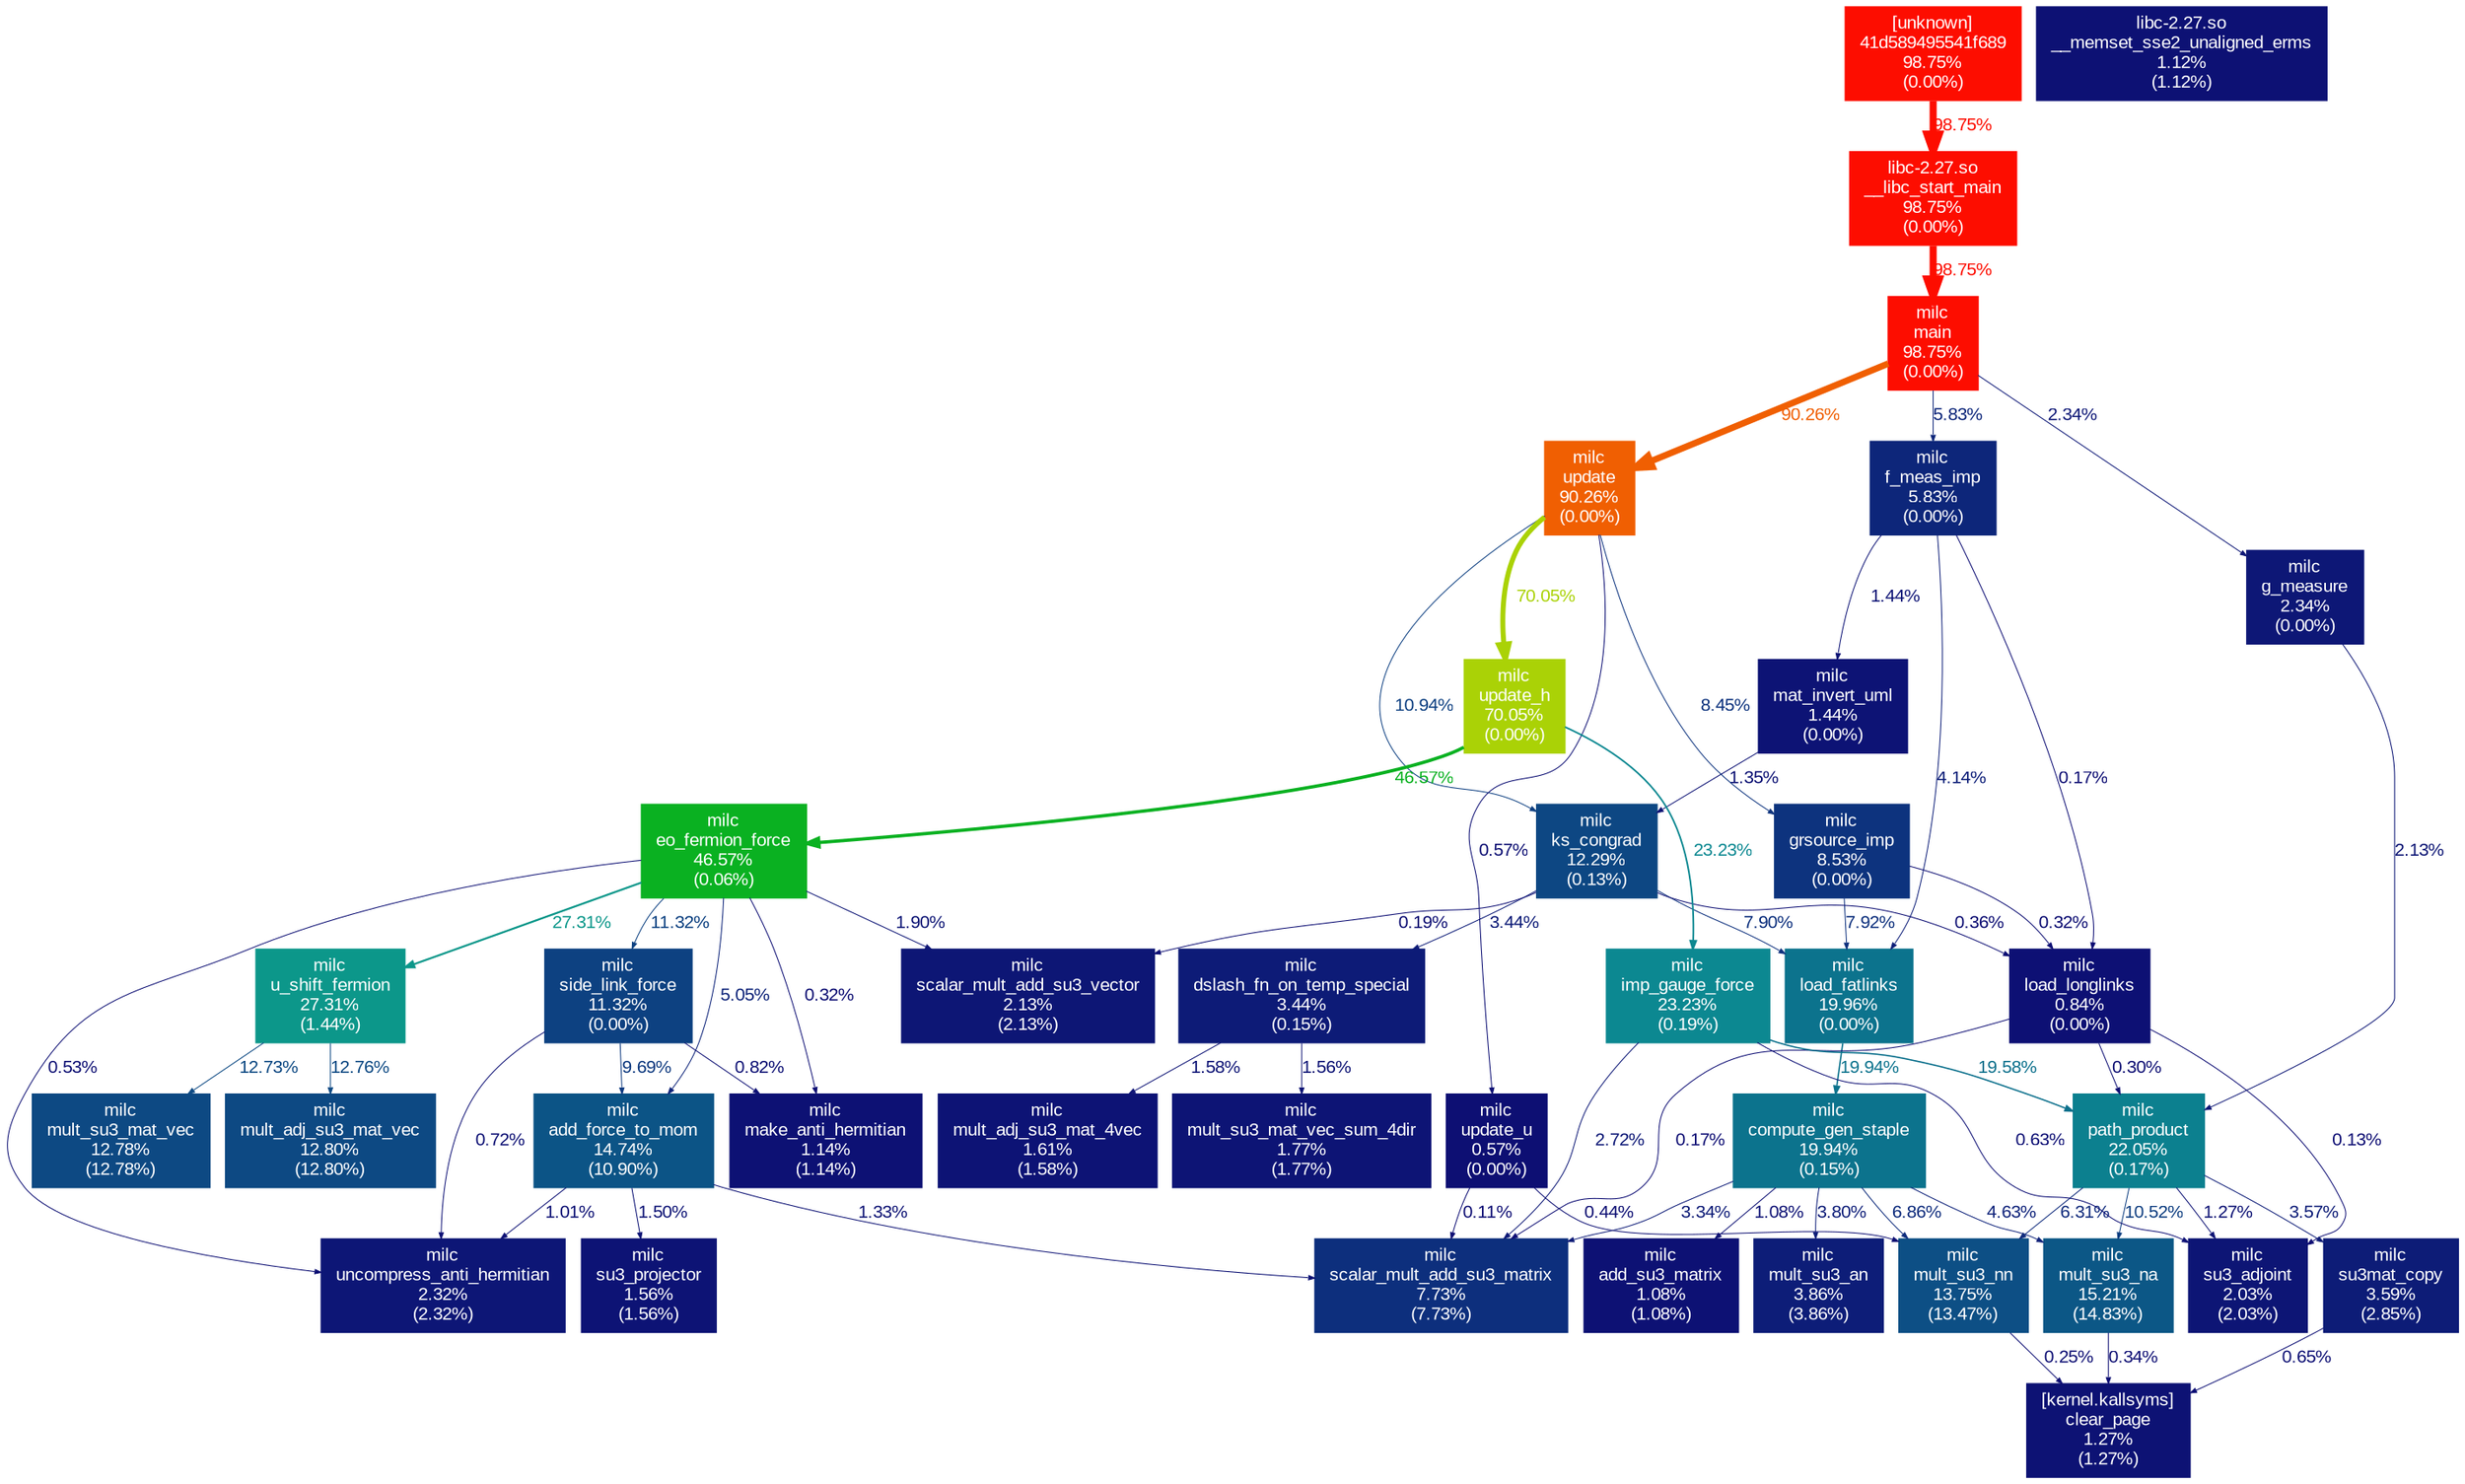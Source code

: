 digraph {
	graph [fontname=Arial, nodesep=0.125, ranksep=0.25];
	node [fontcolor=white, fontname=Arial, height=0, shape=box, style=filled, width=0];
	edge [fontname=Arial];
	"41d589495541f689:[unknown]" [color="#fd0d00", fontcolor="#ffffff", fontsize="10.00", label="[unknown]\n41d589495541f689\n98.75%\n(0.00%)"];
	"41d589495541f689:[unknown]" -> "__libc_start_main:/lib64/libc-2.27.so" [arrowsize="0.99", color="#fd0d00", fontcolor="#fd0d00", fontsize="10.00", label="98.75%", labeldistance="3.95", penwidth="3.95"];
	"__libc_start_main:/lib64/libc-2.27.so" [color="#fd0d00", fontcolor="#ffffff", fontsize="10.00", label="libc-2.27.so\n__libc_start_main\n98.75%\n(0.00%)"];
	"__libc_start_main:/lib64/libc-2.27.so" -> "main:/scratch/s1576261/spec-prof/install-spec-prof/CPU2006/433.milc/exe/milc" [arrowsize="0.99", color="#fd0d00", fontcolor="#fd0d00", fontsize="10.00", label="98.75%", labeldistance="3.95", penwidth="3.95"];
	"__memset_sse2_unaligned_erms:/lib64/libc-2.27.so" [color="#0d1174", fontcolor="#ffffff", fontsize="10.00", label="libc-2.27.so\n__memset_sse2_unaligned_erms\n1.12%\n(1.12%)"];
	"add_force_to_mom:/scratch/s1576261/spec-prof/install-spec-prof/CPU2006/433.milc/exe/milc" [color="#0c5486", fontcolor="#ffffff", fontsize="10.00", label="milc\nadd_force_to_mom\n14.74%\n(10.90%)"];
	"add_force_to_mom:/scratch/s1576261/spec-prof/install-spec-prof/CPU2006/433.milc/exe/milc" -> "scalar_mult_add_su3_matrix:/scratch/s1576261/spec-prof/install-spec-prof/CPU2006/433.milc/exe/milc" [arrowsize="0.35", color="#0d1274", fontcolor="#0d1274", fontsize="10.00", label="1.33%", labeldistance="0.50", penwidth="0.50"];
	"add_force_to_mom:/scratch/s1576261/spec-prof/install-spec-prof/CPU2006/433.milc/exe/milc" -> "su3_projector:/scratch/s1576261/spec-prof/install-spec-prof/CPU2006/433.milc/exe/milc" [arrowsize="0.35", color="#0d1375", fontcolor="#0d1375", fontsize="10.00", label="1.50%", labeldistance="0.50", penwidth="0.50"];
	"add_force_to_mom:/scratch/s1576261/spec-prof/install-spec-prof/CPU2006/433.milc/exe/milc" -> "uncompress_anti_hermitian:/scratch/s1576261/spec-prof/install-spec-prof/CPU2006/433.milc/exe/milc" [arrowsize="0.35", color="#0d1174", fontcolor="#0d1174", fontsize="10.00", label="1.01%", labeldistance="0.50", penwidth="0.50"];
	"add_su3_matrix:/scratch/s1576261/spec-prof/install-spec-prof/CPU2006/433.milc/exe/milc" [color="#0d1174", fontcolor="#ffffff", fontsize="10.00", label="milc\nadd_su3_matrix\n1.08%\n(1.08%)"];
	"clear_page:[kernel.kallsyms]" [color="#0d1274", fontcolor="#ffffff", fontsize="10.00", label="[kernel.kallsyms]\nclear_page\n1.27%\n(1.27%)"];
	"compute_gen_staple:/scratch/s1576261/spec-prof/install-spec-prof/CPU2006/433.milc/exe/milc" [color="#0c738d", fontcolor="#ffffff", fontsize="10.00", label="milc\ncompute_gen_staple\n19.94%\n(0.15%)"];
	"compute_gen_staple:/scratch/s1576261/spec-prof/install-spec-prof/CPU2006/433.milc/exe/milc" -> "add_su3_matrix:/scratch/s1576261/spec-prof/install-spec-prof/CPU2006/433.milc/exe/milc" [arrowsize="0.35", color="#0d1174", fontcolor="#0d1174", fontsize="10.00", label="1.08%", labeldistance="0.50", penwidth="0.50"];
	"compute_gen_staple:/scratch/s1576261/spec-prof/install-spec-prof/CPU2006/433.milc/exe/milc" -> "mult_su3_an:/scratch/s1576261/spec-prof/install-spec-prof/CPU2006/433.milc/exe/milc" [arrowsize="0.35", color="#0d1d78", fontcolor="#0d1d78", fontsize="10.00", label="3.80%", labeldistance="0.50", penwidth="0.50"];
	"compute_gen_staple:/scratch/s1576261/spec-prof/install-spec-prof/CPU2006/433.milc/exe/milc" -> "mult_su3_na:/scratch/s1576261/spec-prof/install-spec-prof/CPU2006/433.milc/exe/milc" [arrowsize="0.35", color="#0d2179", fontcolor="#0d2179", fontsize="10.00", label="4.63%", labeldistance="0.50", penwidth="0.50"];
	"compute_gen_staple:/scratch/s1576261/spec-prof/install-spec-prof/CPU2006/433.milc/exe/milc" -> "mult_su3_nn:/scratch/s1576261/spec-prof/install-spec-prof/CPU2006/433.milc/exe/milc" [arrowsize="0.35", color="#0d2b7c", fontcolor="#0d2b7c", fontsize="10.00", label="6.86%", labeldistance="0.50", penwidth="0.50"];
	"compute_gen_staple:/scratch/s1576261/spec-prof/install-spec-prof/CPU2006/433.milc/exe/milc" -> "scalar_mult_add_su3_matrix:/scratch/s1576261/spec-prof/install-spec-prof/CPU2006/433.milc/exe/milc" [arrowsize="0.35", color="#0d1b77", fontcolor="#0d1b77", fontsize="10.00", label="3.34%", labeldistance="0.50", penwidth="0.50"];
	"dslash_fn_on_temp_special:/scratch/s1576261/spec-prof/install-spec-prof/CPU2006/433.milc/exe/milc" [color="#0d1b77", fontcolor="#ffffff", fontsize="10.00", label="milc\ndslash_fn_on_temp_special\n3.44%\n(0.15%)"];
	"dslash_fn_on_temp_special:/scratch/s1576261/spec-prof/install-spec-prof/CPU2006/433.milc/exe/milc" -> "mult_adj_su3_mat_4vec:/scratch/s1576261/spec-prof/install-spec-prof/CPU2006/433.milc/exe/milc" [arrowsize="0.35", color="#0d1375", fontcolor="#0d1375", fontsize="10.00", label="1.58%", labeldistance="0.50", penwidth="0.50"];
	"dslash_fn_on_temp_special:/scratch/s1576261/spec-prof/install-spec-prof/CPU2006/433.milc/exe/milc" -> "mult_su3_mat_vec_sum_4dir:/scratch/s1576261/spec-prof/install-spec-prof/CPU2006/433.milc/exe/milc" [arrowsize="0.35", color="#0d1375", fontcolor="#0d1375", fontsize="10.00", label="1.56%", labeldistance="0.50", penwidth="0.50"];
	"eo_fermion_force:/scratch/s1576261/spec-prof/install-spec-prof/CPU2006/433.milc/exe/milc" [color="#0ab121", fontcolor="#ffffff", fontsize="10.00", label="milc\neo_fermion_force\n46.57%\n(0.06%)"];
	"eo_fermion_force:/scratch/s1576261/spec-prof/install-spec-prof/CPU2006/433.milc/exe/milc" -> "add_force_to_mom:/scratch/s1576261/spec-prof/install-spec-prof/CPU2006/433.milc/exe/milc" [arrowsize="0.35", color="#0d2379", fontcolor="#0d2379", fontsize="10.00", label="5.05%", labeldistance="0.50", penwidth="0.50"];
	"eo_fermion_force:/scratch/s1576261/spec-prof/install-spec-prof/CPU2006/433.milc/exe/milc" -> "make_anti_hermitian:/scratch/s1576261/spec-prof/install-spec-prof/CPU2006/433.milc/exe/milc" [arrowsize="0.35", color="#0d0e73", fontcolor="#0d0e73", fontsize="10.00", label="0.32%", labeldistance="0.50", penwidth="0.50"];
	"eo_fermion_force:/scratch/s1576261/spec-prof/install-spec-prof/CPU2006/433.milc/exe/milc" -> "scalar_mult_add_su3_vector:/scratch/s1576261/spec-prof/install-spec-prof/CPU2006/433.milc/exe/milc" [arrowsize="0.35", color="#0d1575", fontcolor="#0d1575", fontsize="10.00", label="1.90%", labeldistance="0.50", penwidth="0.50"];
	"eo_fermion_force:/scratch/s1576261/spec-prof/install-spec-prof/CPU2006/433.milc/exe/milc" -> "side_link_force:/scratch/s1576261/spec-prof/install-spec-prof/CPU2006/433.milc/exe/milc" [arrowsize="0.35", color="#0d4181", fontcolor="#0d4181", fontsize="10.00", label="11.32%", labeldistance="0.50", penwidth="0.50"];
	"eo_fermion_force:/scratch/s1576261/spec-prof/install-spec-prof/CPU2006/433.milc/exe/milc" -> "u_shift_fermion:/scratch/s1576261/spec-prof/install-spec-prof/CPU2006/433.milc/exe/milc" [arrowsize="0.52", color="#0c978a", fontcolor="#0c978a", fontsize="10.00", label="27.31%", labeldistance="1.09", penwidth="1.09"];
	"eo_fermion_force:/scratch/s1576261/spec-prof/install-spec-prof/CPU2006/433.milc/exe/milc" -> "uncompress_anti_hermitian:/scratch/s1576261/spec-prof/install-spec-prof/CPU2006/433.milc/exe/milc" [arrowsize="0.35", color="#0d0f73", fontcolor="#0d0f73", fontsize="10.00", label="0.53%", labeldistance="0.50", penwidth="0.50"];
	"f_meas_imp:/scratch/s1576261/spec-prof/install-spec-prof/CPU2006/433.milc/exe/milc" [color="#0d267a", fontcolor="#ffffff", fontsize="10.00", label="milc\nf_meas_imp\n5.83%\n(0.00%)"];
	"f_meas_imp:/scratch/s1576261/spec-prof/install-spec-prof/CPU2006/433.milc/exe/milc" -> "load_fatlinks:/scratch/s1576261/spec-prof/install-spec-prof/CPU2006/433.milc/exe/milc" [arrowsize="0.35", color="#0d1e78", fontcolor="#0d1e78", fontsize="10.00", label="4.14%", labeldistance="0.50", penwidth="0.50"];
	"f_meas_imp:/scratch/s1576261/spec-prof/install-spec-prof/CPU2006/433.milc/exe/milc" -> "load_longlinks:/scratch/s1576261/spec-prof/install-spec-prof/CPU2006/433.milc/exe/milc" [arrowsize="0.35", color="#0d0d73", fontcolor="#0d0d73", fontsize="10.00", label="0.17%", labeldistance="0.50", penwidth="0.50"];
	"f_meas_imp:/scratch/s1576261/spec-prof/install-spec-prof/CPU2006/433.milc/exe/milc" -> "mat_invert_uml:/scratch/s1576261/spec-prof/install-spec-prof/CPU2006/433.milc/exe/milc" [arrowsize="0.35", color="#0d1375", fontcolor="#0d1375", fontsize="10.00", label="1.44%", labeldistance="0.50", penwidth="0.50"];
	"g_measure:/scratch/s1576261/spec-prof/install-spec-prof/CPU2006/433.milc/exe/milc" [color="#0d1776", fontcolor="#ffffff", fontsize="10.00", label="milc\ng_measure\n2.34%\n(0.00%)"];
	"g_measure:/scratch/s1576261/spec-prof/install-spec-prof/CPU2006/433.milc/exe/milc" -> "path_product:/scratch/s1576261/spec-prof/install-spec-prof/CPU2006/433.milc/exe/milc" [arrowsize="0.35", color="#0d1675", fontcolor="#0d1675", fontsize="10.00", label="2.13%", labeldistance="0.50", penwidth="0.50"];
	"grsource_imp:/scratch/s1576261/spec-prof/install-spec-prof/CPU2006/433.milc/exe/milc" [color="#0d337e", fontcolor="#ffffff", fontsize="10.00", label="milc\ngrsource_imp\n8.53%\n(0.00%)"];
	"grsource_imp:/scratch/s1576261/spec-prof/install-spec-prof/CPU2006/433.milc/exe/milc" -> "load_fatlinks:/scratch/s1576261/spec-prof/install-spec-prof/CPU2006/433.milc/exe/milc" [arrowsize="0.35", color="#0d307d", fontcolor="#0d307d", fontsize="10.00", label="7.92%", labeldistance="0.50", penwidth="0.50"];
	"grsource_imp:/scratch/s1576261/spec-prof/install-spec-prof/CPU2006/433.milc/exe/milc" -> "load_longlinks:/scratch/s1576261/spec-prof/install-spec-prof/CPU2006/433.milc/exe/milc" [arrowsize="0.35", color="#0d0e73", fontcolor="#0d0e73", fontsize="10.00", label="0.32%", labeldistance="0.50", penwidth="0.50"];
	"imp_gauge_force:/scratch/s1576261/spec-prof/install-spec-prof/CPU2006/433.milc/exe/milc" [color="#0c8891", fontcolor="#ffffff", fontsize="10.00", label="milc\nimp_gauge_force\n23.23%\n(0.19%)"];
	"imp_gauge_force:/scratch/s1576261/spec-prof/install-spec-prof/CPU2006/433.milc/exe/milc" -> "path_product:/scratch/s1576261/spec-prof/install-spec-prof/CPU2006/433.milc/exe/milc" [arrowsize="0.44", color="#0c708c", fontcolor="#0c708c", fontsize="10.00", label="19.58%", labeldistance="0.78", penwidth="0.78"];
	"imp_gauge_force:/scratch/s1576261/spec-prof/install-spec-prof/CPU2006/433.milc/exe/milc" -> "scalar_mult_add_su3_matrix:/scratch/s1576261/spec-prof/install-spec-prof/CPU2006/433.milc/exe/milc" [arrowsize="0.35", color="#0d1876", fontcolor="#0d1876", fontsize="10.00", label="2.72%", labeldistance="0.50", penwidth="0.50"];
	"imp_gauge_force:/scratch/s1576261/spec-prof/install-spec-prof/CPU2006/433.milc/exe/milc" -> "su3_adjoint:/scratch/s1576261/spec-prof/install-spec-prof/CPU2006/433.milc/exe/milc" [arrowsize="0.35", color="#0d0f74", fontcolor="#0d0f74", fontsize="10.00", label="0.63%", labeldistance="0.50", penwidth="0.50"];
	"ks_congrad:/scratch/s1576261/spec-prof/install-spec-prof/CPU2006/433.milc/exe/milc" [color="#0d4783", fontcolor="#ffffff", fontsize="10.00", label="milc\nks_congrad\n12.29%\n(0.13%)"];
	"ks_congrad:/scratch/s1576261/spec-prof/install-spec-prof/CPU2006/433.milc/exe/milc" -> "dslash_fn_on_temp_special:/scratch/s1576261/spec-prof/install-spec-prof/CPU2006/433.milc/exe/milc" [arrowsize="0.35", color="#0d1b77", fontcolor="#0d1b77", fontsize="10.00", label="3.44%", labeldistance="0.50", penwidth="0.50"];
	"ks_congrad:/scratch/s1576261/spec-prof/install-spec-prof/CPU2006/433.milc/exe/milc" -> "load_fatlinks:/scratch/s1576261/spec-prof/install-spec-prof/CPU2006/433.milc/exe/milc" [arrowsize="0.35", color="#0d307d", fontcolor="#0d307d", fontsize="10.00", label="7.90%", labeldistance="0.50", penwidth="0.50"];
	"ks_congrad:/scratch/s1576261/spec-prof/install-spec-prof/CPU2006/433.milc/exe/milc" -> "load_longlinks:/scratch/s1576261/spec-prof/install-spec-prof/CPU2006/433.milc/exe/milc" [arrowsize="0.35", color="#0d0e73", fontcolor="#0d0e73", fontsize="10.00", label="0.36%", labeldistance="0.50", penwidth="0.50"];
	"ks_congrad:/scratch/s1576261/spec-prof/install-spec-prof/CPU2006/433.milc/exe/milc" -> "scalar_mult_add_su3_vector:/scratch/s1576261/spec-prof/install-spec-prof/CPU2006/433.milc/exe/milc" [arrowsize="0.35", color="#0d0e73", fontcolor="#0d0e73", fontsize="10.00", label="0.19%", labeldistance="0.50", penwidth="0.50"];
	"load_fatlinks:/scratch/s1576261/spec-prof/install-spec-prof/CPU2006/433.milc/exe/milc" [color="#0c738d", fontcolor="#ffffff", fontsize="10.00", label="milc\nload_fatlinks\n19.96%\n(0.00%)"];
	"load_fatlinks:/scratch/s1576261/spec-prof/install-spec-prof/CPU2006/433.milc/exe/milc" -> "compute_gen_staple:/scratch/s1576261/spec-prof/install-spec-prof/CPU2006/433.milc/exe/milc" [arrowsize="0.45", color="#0c738d", fontcolor="#0c738d", fontsize="10.00", label="19.94%", labeldistance="0.80", penwidth="0.80"];
	"load_longlinks:/scratch/s1576261/spec-prof/install-spec-prof/CPU2006/433.milc/exe/milc" [color="#0d1074", fontcolor="#ffffff", fontsize="10.00", label="milc\nload_longlinks\n0.84%\n(0.00%)"];
	"load_longlinks:/scratch/s1576261/spec-prof/install-spec-prof/CPU2006/433.milc/exe/milc" -> "path_product:/scratch/s1576261/spec-prof/install-spec-prof/CPU2006/433.milc/exe/milc" [arrowsize="0.35", color="#0d0e73", fontcolor="#0d0e73", fontsize="10.00", label="0.30%", labeldistance="0.50", penwidth="0.50"];
	"load_longlinks:/scratch/s1576261/spec-prof/install-spec-prof/CPU2006/433.milc/exe/milc" -> "scalar_mult_add_su3_matrix:/scratch/s1576261/spec-prof/install-spec-prof/CPU2006/433.milc/exe/milc" [arrowsize="0.35", color="#0d0d73", fontcolor="#0d0d73", fontsize="10.00", label="0.17%", labeldistance="0.50", penwidth="0.50"];
	"load_longlinks:/scratch/s1576261/spec-prof/install-spec-prof/CPU2006/433.milc/exe/milc" -> "su3_adjoint:/scratch/s1576261/spec-prof/install-spec-prof/CPU2006/433.milc/exe/milc" [arrowsize="0.35", color="#0d0d73", fontcolor="#0d0d73", fontsize="10.00", label="0.13%", labeldistance="0.50", penwidth="0.50"];
	"main:/scratch/s1576261/spec-prof/install-spec-prof/CPU2006/433.milc/exe/milc" [color="#fd0d00", fontcolor="#ffffff", fontsize="10.00", label="milc\nmain\n98.75%\n(0.00%)"];
	"main:/scratch/s1576261/spec-prof/install-spec-prof/CPU2006/433.milc/exe/milc" -> "f_meas_imp:/scratch/s1576261/spec-prof/install-spec-prof/CPU2006/433.milc/exe/milc" [arrowsize="0.35", color="#0d267a", fontcolor="#0d267a", fontsize="10.00", label="5.83%", labeldistance="0.50", penwidth="0.50"];
	"main:/scratch/s1576261/spec-prof/install-spec-prof/CPU2006/433.milc/exe/milc" -> "g_measure:/scratch/s1576261/spec-prof/install-spec-prof/CPU2006/433.milc/exe/milc" [arrowsize="0.35", color="#0d1776", fontcolor="#0d1776", fontsize="10.00", label="2.34%", labeldistance="0.50", penwidth="0.50"];
	"main:/scratch/s1576261/spec-prof/install-spec-prof/CPU2006/433.milc/exe/milc" -> "update:/scratch/s1576261/spec-prof/install-spec-prof/CPU2006/433.milc/exe/milc" [arrowsize="0.95", color="#f05f02", fontcolor="#f05f02", fontsize="10.00", label="90.26%", labeldistance="3.61", penwidth="3.61"];
	"make_anti_hermitian:/scratch/s1576261/spec-prof/install-spec-prof/CPU2006/433.milc/exe/milc" [color="#0d1174", fontcolor="#ffffff", fontsize="10.00", label="milc\nmake_anti_hermitian\n1.14%\n(1.14%)"];
	"mat_invert_uml:/scratch/s1576261/spec-prof/install-spec-prof/CPU2006/433.milc/exe/milc" [color="#0d1375", fontcolor="#ffffff", fontsize="10.00", label="milc\nmat_invert_uml\n1.44%\n(0.00%)"];
	"mat_invert_uml:/scratch/s1576261/spec-prof/install-spec-prof/CPU2006/433.milc/exe/milc" -> "ks_congrad:/scratch/s1576261/spec-prof/install-spec-prof/CPU2006/433.milc/exe/milc" [arrowsize="0.35", color="#0d1274", fontcolor="#0d1274", fontsize="10.00", label="1.35%", labeldistance="0.50", penwidth="0.50"];
	"mult_adj_su3_mat_4vec:/scratch/s1576261/spec-prof/install-spec-prof/CPU2006/433.milc/exe/milc" [color="#0d1375", fontcolor="#ffffff", fontsize="10.00", label="milc\nmult_adj_su3_mat_4vec\n1.61%\n(1.58%)"];
	"mult_adj_su3_mat_vec:/scratch/s1576261/spec-prof/install-spec-prof/CPU2006/433.milc/exe/milc" [color="#0d4983", fontcolor="#ffffff", fontsize="10.00", label="milc\nmult_adj_su3_mat_vec\n12.80%\n(12.80%)"];
	"mult_su3_an:/scratch/s1576261/spec-prof/install-spec-prof/CPU2006/433.milc/exe/milc" [color="#0d1d78", fontcolor="#ffffff", fontsize="10.00", label="milc\nmult_su3_an\n3.86%\n(3.86%)"];
	"mult_su3_mat_vec:/scratch/s1576261/spec-prof/install-spec-prof/CPU2006/433.milc/exe/milc" [color="#0d4983", fontcolor="#ffffff", fontsize="10.00", label="milc\nmult_su3_mat_vec\n12.78%\n(12.78%)"];
	"mult_su3_mat_vec_sum_4dir:/scratch/s1576261/spec-prof/install-spec-prof/CPU2006/433.milc/exe/milc" [color="#0d1475", fontcolor="#ffffff", fontsize="10.00", label="milc\nmult_su3_mat_vec_sum_4dir\n1.77%\n(1.77%)"];
	"mult_su3_na:/scratch/s1576261/spec-prof/install-spec-prof/CPU2006/433.milc/exe/milc" [color="#0c5786", fontcolor="#ffffff", fontsize="10.00", label="milc\nmult_su3_na\n15.21%\n(14.83%)"];
	"mult_su3_na:/scratch/s1576261/spec-prof/install-spec-prof/CPU2006/433.milc/exe/milc" -> "clear_page:[kernel.kallsyms]" [arrowsize="0.35", color="#0d0e73", fontcolor="#0d0e73", fontsize="10.00", label="0.34%", labeldistance="0.50", penwidth="0.50"];
	"mult_su3_nn:/scratch/s1576261/spec-prof/install-spec-prof/CPU2006/433.milc/exe/milc" [color="#0d4f85", fontcolor="#ffffff", fontsize="10.00", label="milc\nmult_su3_nn\n13.75%\n(13.47%)"];
	"mult_su3_nn:/scratch/s1576261/spec-prof/install-spec-prof/CPU2006/433.milc/exe/milc" -> "clear_page:[kernel.kallsyms]" [arrowsize="0.35", color="#0d0e73", fontcolor="#0d0e73", fontsize="10.00", label="0.25%", labeldistance="0.50", penwidth="0.50"];
	"path_product:/scratch/s1576261/spec-prof/install-spec-prof/CPU2006/433.milc/exe/milc" [color="#0c808f", fontcolor="#ffffff", fontsize="10.00", label="milc\npath_product\n22.05%\n(0.17%)"];
	"path_product:/scratch/s1576261/spec-prof/install-spec-prof/CPU2006/433.milc/exe/milc" -> "mult_su3_na:/scratch/s1576261/spec-prof/install-spec-prof/CPU2006/433.milc/exe/milc" [arrowsize="0.35", color="#0d3d80", fontcolor="#0d3d80", fontsize="10.00", label="10.52%", labeldistance="0.50", penwidth="0.50"];
	"path_product:/scratch/s1576261/spec-prof/install-spec-prof/CPU2006/433.milc/exe/milc" -> "mult_su3_nn:/scratch/s1576261/spec-prof/install-spec-prof/CPU2006/433.milc/exe/milc" [arrowsize="0.35", color="#0d297b", fontcolor="#0d297b", fontsize="10.00", label="6.31%", labeldistance="0.50", penwidth="0.50"];
	"path_product:/scratch/s1576261/spec-prof/install-spec-prof/CPU2006/433.milc/exe/milc" -> "su3_adjoint:/scratch/s1576261/spec-prof/install-spec-prof/CPU2006/433.milc/exe/milc" [arrowsize="0.35", color="#0d1274", fontcolor="#0d1274", fontsize="10.00", label="1.27%", labeldistance="0.50", penwidth="0.50"];
	"path_product:/scratch/s1576261/spec-prof/install-spec-prof/CPU2006/433.milc/exe/milc" -> "su3mat_copy:/scratch/s1576261/spec-prof/install-spec-prof/CPU2006/433.milc/exe/milc" [arrowsize="0.35", color="#0d1c77", fontcolor="#0d1c77", fontsize="10.00", label="3.57%", labeldistance="0.50", penwidth="0.50"];
	"scalar_mult_add_su3_matrix:/scratch/s1576261/spec-prof/install-spec-prof/CPU2006/433.milc/exe/milc" [color="#0d2f7d", fontcolor="#ffffff", fontsize="10.00", label="milc\nscalar_mult_add_su3_matrix\n7.73%\n(7.73%)"];
	"scalar_mult_add_su3_vector:/scratch/s1576261/spec-prof/install-spec-prof/CPU2006/433.milc/exe/milc" [color="#0d1675", fontcolor="#ffffff", fontsize="10.00", label="milc\nscalar_mult_add_su3_vector\n2.13%\n(2.13%)"];
	"side_link_force:/scratch/s1576261/spec-prof/install-spec-prof/CPU2006/433.milc/exe/milc" [color="#0d4181", fontcolor="#ffffff", fontsize="10.00", label="milc\nside_link_force\n11.32%\n(0.00%)"];
	"side_link_force:/scratch/s1576261/spec-prof/install-spec-prof/CPU2006/433.milc/exe/milc" -> "add_force_to_mom:/scratch/s1576261/spec-prof/install-spec-prof/CPU2006/433.milc/exe/milc" [arrowsize="0.35", color="#0d397f", fontcolor="#0d397f", fontsize="10.00", label="9.69%", labeldistance="0.50", penwidth="0.50"];
	"side_link_force:/scratch/s1576261/spec-prof/install-spec-prof/CPU2006/433.milc/exe/milc" -> "make_anti_hermitian:/scratch/s1576261/spec-prof/install-spec-prof/CPU2006/433.milc/exe/milc" [arrowsize="0.35", color="#0d1074", fontcolor="#0d1074", fontsize="10.00", label="0.82%", labeldistance="0.50", penwidth="0.50"];
	"side_link_force:/scratch/s1576261/spec-prof/install-spec-prof/CPU2006/433.milc/exe/milc" -> "uncompress_anti_hermitian:/scratch/s1576261/spec-prof/install-spec-prof/CPU2006/433.milc/exe/milc" [arrowsize="0.35", color="#0d1074", fontcolor="#0d1074", fontsize="10.00", label="0.72%", labeldistance="0.50", penwidth="0.50"];
	"su3_adjoint:/scratch/s1576261/spec-prof/install-spec-prof/CPU2006/433.milc/exe/milc" [color="#0d1575", fontcolor="#ffffff", fontsize="10.00", label="milc\nsu3_adjoint\n2.03%\n(2.03%)"];
	"su3_projector:/scratch/s1576261/spec-prof/install-spec-prof/CPU2006/433.milc/exe/milc" [color="#0d1375", fontcolor="#ffffff", fontsize="10.00", label="milc\nsu3_projector\n1.56%\n(1.56%)"];
	"su3mat_copy:/scratch/s1576261/spec-prof/install-spec-prof/CPU2006/433.milc/exe/milc" [color="#0d1c77", fontcolor="#ffffff", fontsize="10.00", label="milc\nsu3mat_copy\n3.59%\n(2.85%)"];
	"su3mat_copy:/scratch/s1576261/spec-prof/install-spec-prof/CPU2006/433.milc/exe/milc" -> "clear_page:[kernel.kallsyms]" [arrowsize="0.35", color="#0d0f74", fontcolor="#0d0f74", fontsize="10.00", label="0.65%", labeldistance="0.50", penwidth="0.50"];
	"u_shift_fermion:/scratch/s1576261/spec-prof/install-spec-prof/CPU2006/433.milc/exe/milc" [color="#0c978a", fontcolor="#ffffff", fontsize="10.00", label="milc\nu_shift_fermion\n27.31%\n(1.44%)"];
	"u_shift_fermion:/scratch/s1576261/spec-prof/install-spec-prof/CPU2006/433.milc/exe/milc" -> "mult_adj_su3_mat_vec:/scratch/s1576261/spec-prof/install-spec-prof/CPU2006/433.milc/exe/milc" [arrowsize="0.36", color="#0d4983", fontcolor="#0d4983", fontsize="10.00", label="12.76%", labeldistance="0.51", penwidth="0.51"];
	"u_shift_fermion:/scratch/s1576261/spec-prof/install-spec-prof/CPU2006/433.milc/exe/milc" -> "mult_su3_mat_vec:/scratch/s1576261/spec-prof/install-spec-prof/CPU2006/433.milc/exe/milc" [arrowsize="0.36", color="#0d4983", fontcolor="#0d4983", fontsize="10.00", label="12.73%", labeldistance="0.51", penwidth="0.51"];
	"uncompress_anti_hermitian:/scratch/s1576261/spec-prof/install-spec-prof/CPU2006/433.milc/exe/milc" [color="#0d1676", fontcolor="#ffffff", fontsize="10.00", label="milc\nuncompress_anti_hermitian\n2.32%\n(2.32%)"];
	"update:/scratch/s1576261/spec-prof/install-spec-prof/CPU2006/433.milc/exe/milc" [color="#f05f02", fontcolor="#ffffff", fontsize="10.00", label="milc\nupdate\n90.26%\n(0.00%)"];
	"update:/scratch/s1576261/spec-prof/install-spec-prof/CPU2006/433.milc/exe/milc" -> "grsource_imp:/scratch/s1576261/spec-prof/install-spec-prof/CPU2006/433.milc/exe/milc" [arrowsize="0.35", color="#0d337e", fontcolor="#0d337e", fontsize="10.00", label="8.45%", labeldistance="0.50", penwidth="0.50"];
	"update:/scratch/s1576261/spec-prof/install-spec-prof/CPU2006/433.milc/exe/milc" -> "ks_congrad:/scratch/s1576261/spec-prof/install-spec-prof/CPU2006/433.milc/exe/milc" [arrowsize="0.35", color="#0d3f81", fontcolor="#0d3f81", fontsize="10.00", label="10.94%", labeldistance="0.50", penwidth="0.50"];
	"update:/scratch/s1576261/spec-prof/install-spec-prof/CPU2006/433.milc/exe/milc" -> "update_h:/scratch/s1576261/spec-prof/install-spec-prof/CPU2006/433.milc/exe/milc" [arrowsize="0.84", color="#aad206", fontcolor="#aad206", fontsize="10.00", label="70.05%", labeldistance="2.80", penwidth="2.80"];
	"update:/scratch/s1576261/spec-prof/install-spec-prof/CPU2006/433.milc/exe/milc" -> "update_u:/scratch/s1576261/spec-prof/install-spec-prof/CPU2006/433.milc/exe/milc" [arrowsize="0.35", color="#0d0f73", fontcolor="#0d0f73", fontsize="10.00", label="0.57%", labeldistance="0.50", penwidth="0.50"];
	"update_h:/scratch/s1576261/spec-prof/install-spec-prof/CPU2006/433.milc/exe/milc" [color="#aad206", fontcolor="#ffffff", fontsize="10.00", label="milc\nupdate_h\n70.05%\n(0.00%)"];
	"update_h:/scratch/s1576261/spec-prof/install-spec-prof/CPU2006/433.milc/exe/milc" -> "eo_fermion_force:/scratch/s1576261/spec-prof/install-spec-prof/CPU2006/433.milc/exe/milc" [arrowsize="0.68", color="#0ab121", fontcolor="#0ab121", fontsize="10.00", label="46.57%", labeldistance="1.86", penwidth="1.86"];
	"update_h:/scratch/s1576261/spec-prof/install-spec-prof/CPU2006/433.milc/exe/milc" -> "imp_gauge_force:/scratch/s1576261/spec-prof/install-spec-prof/CPU2006/433.milc/exe/milc" [arrowsize="0.48", color="#0c8891", fontcolor="#0c8891", fontsize="10.00", label="23.23%", labeldistance="0.93", penwidth="0.93"];
	"update_u:/scratch/s1576261/spec-prof/install-spec-prof/CPU2006/433.milc/exe/milc" [color="#0d0f73", fontcolor="#ffffff", fontsize="10.00", label="milc\nupdate_u\n0.57%\n(0.00%)"];
	"update_u:/scratch/s1576261/spec-prof/install-spec-prof/CPU2006/433.milc/exe/milc" -> "mult_su3_nn:/scratch/s1576261/spec-prof/install-spec-prof/CPU2006/433.milc/exe/milc" [arrowsize="0.35", color="#0d0f73", fontcolor="#0d0f73", fontsize="10.00", label="0.44%", labeldistance="0.50", penwidth="0.50"];
	"update_u:/scratch/s1576261/spec-prof/install-spec-prof/CPU2006/433.milc/exe/milc" -> "scalar_mult_add_su3_matrix:/scratch/s1576261/spec-prof/install-spec-prof/CPU2006/433.milc/exe/milc" [arrowsize="0.35", color="#0d0d73", fontcolor="#0d0d73", fontsize="10.00", label="0.11%", labeldistance="0.50", penwidth="0.50"];
}
